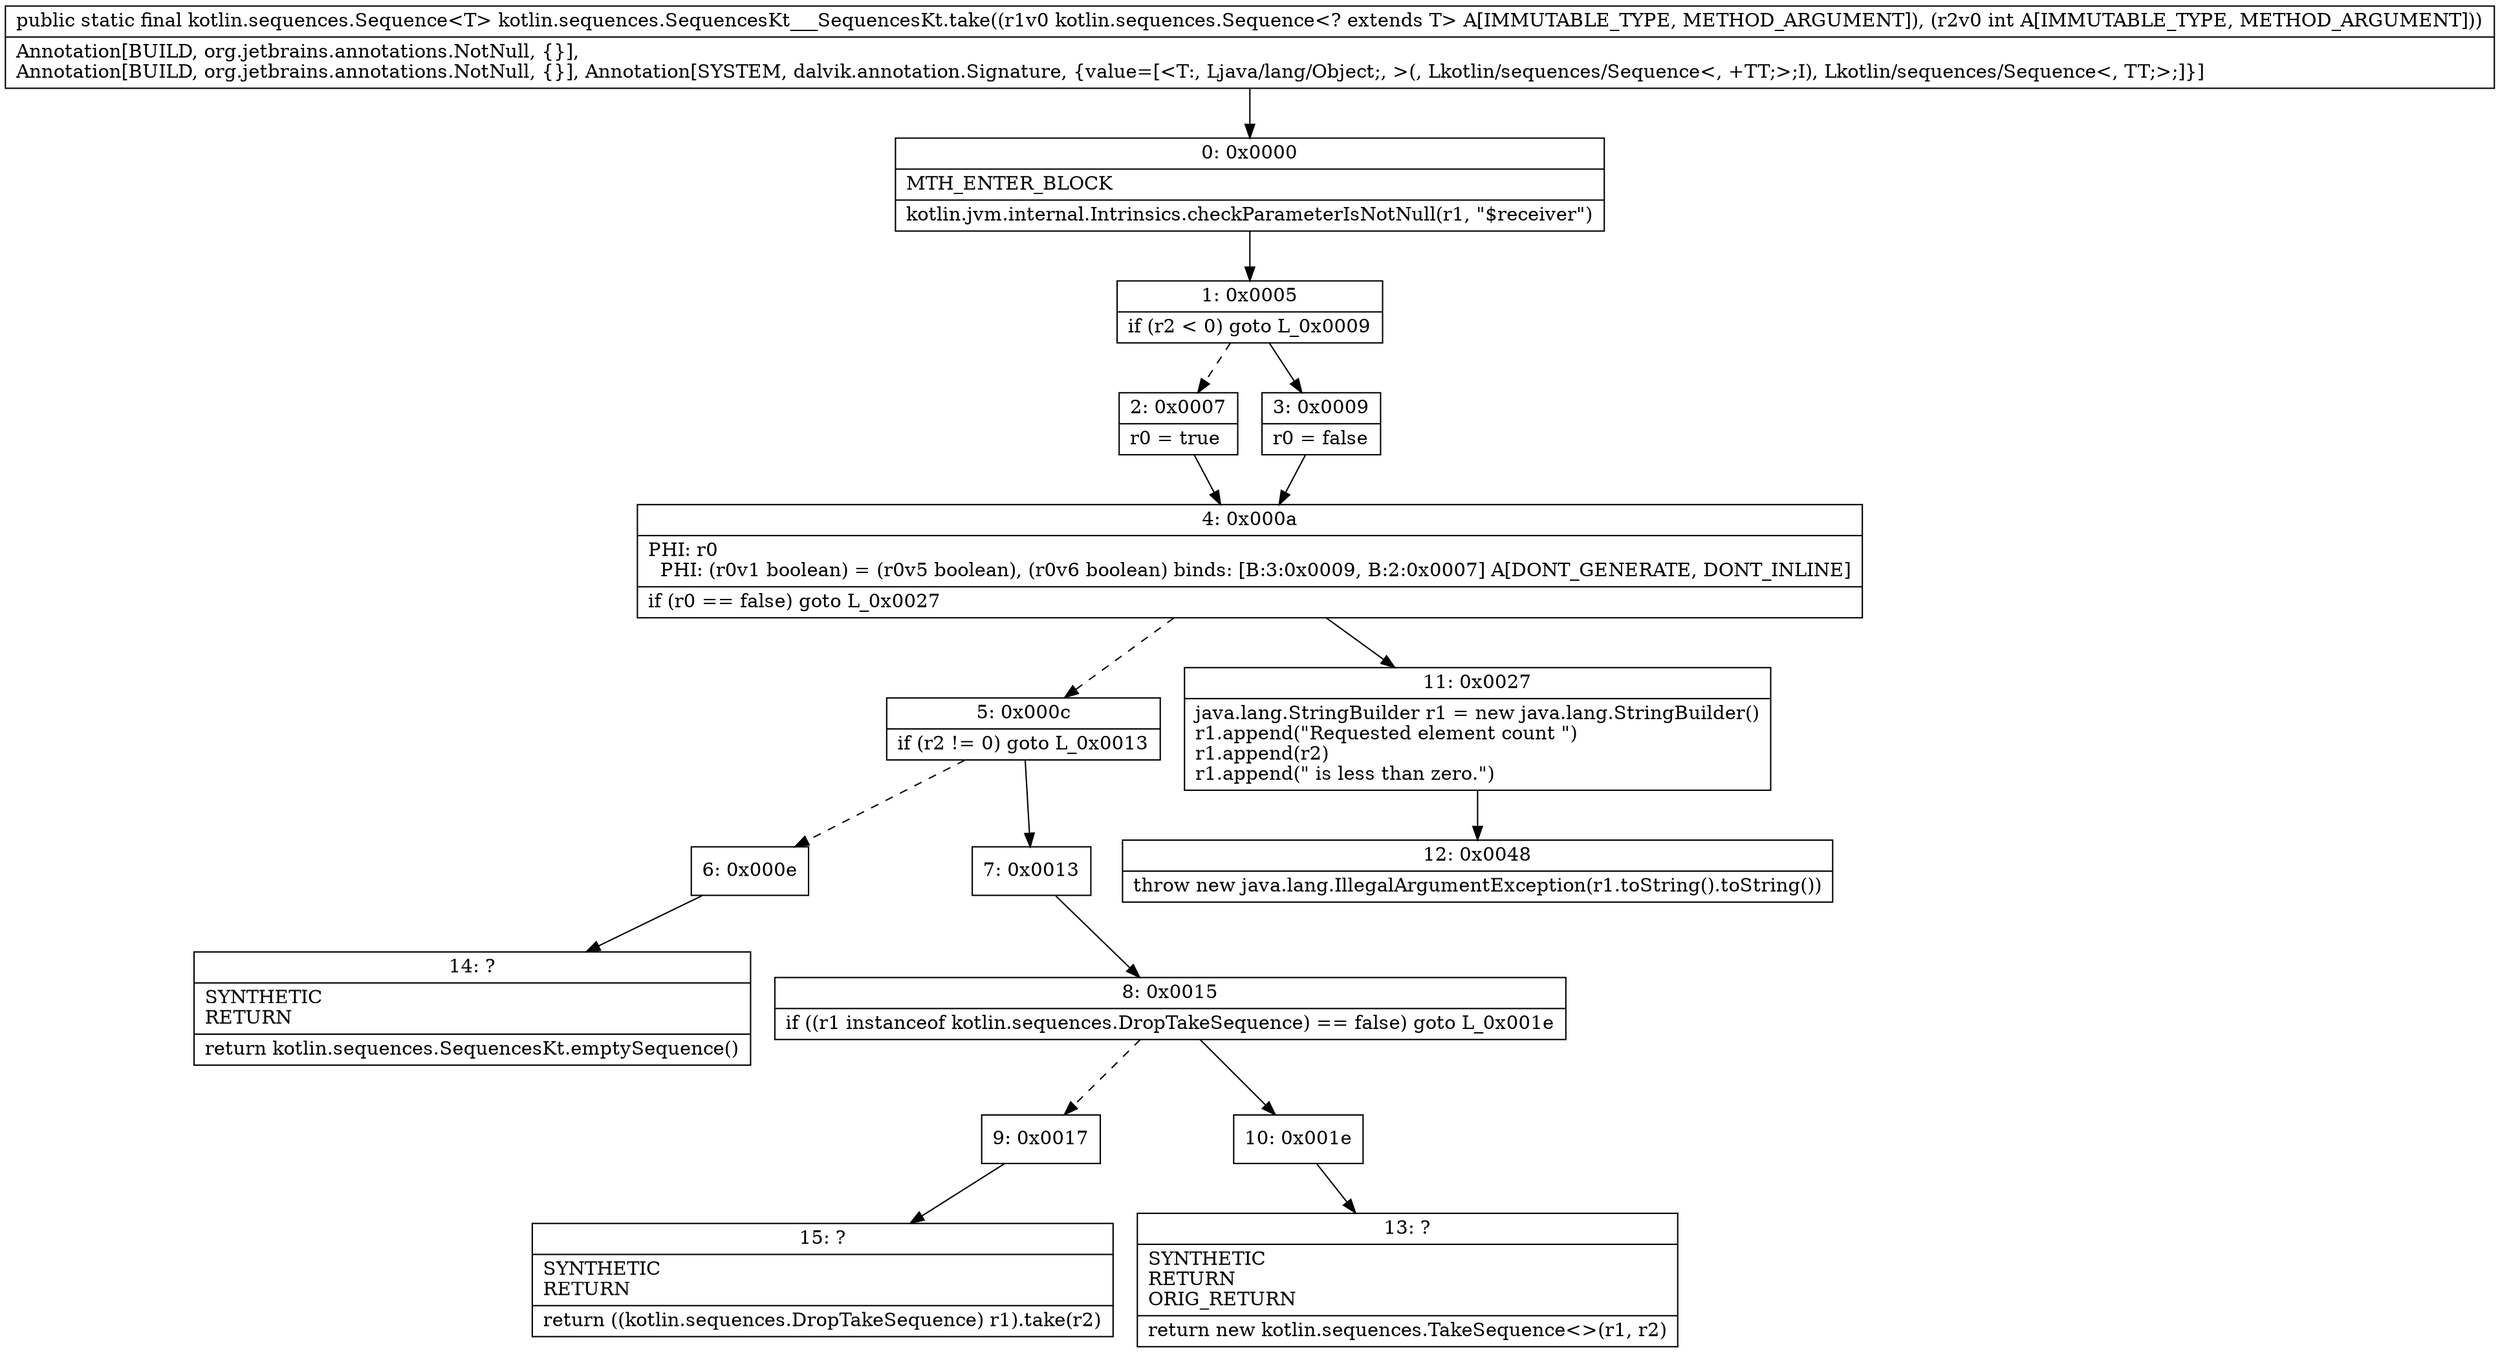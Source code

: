 digraph "CFG forkotlin.sequences.SequencesKt___SequencesKt.take(Lkotlin\/sequences\/Sequence;I)Lkotlin\/sequences\/Sequence;" {
Node_0 [shape=record,label="{0\:\ 0x0000|MTH_ENTER_BLOCK\l|kotlin.jvm.internal.Intrinsics.checkParameterIsNotNull(r1, \"$receiver\")\l}"];
Node_1 [shape=record,label="{1\:\ 0x0005|if (r2 \< 0) goto L_0x0009\l}"];
Node_2 [shape=record,label="{2\:\ 0x0007|r0 = true\l}"];
Node_3 [shape=record,label="{3\:\ 0x0009|r0 = false\l}"];
Node_4 [shape=record,label="{4\:\ 0x000a|PHI: r0 \l  PHI: (r0v1 boolean) = (r0v5 boolean), (r0v6 boolean) binds: [B:3:0x0009, B:2:0x0007] A[DONT_GENERATE, DONT_INLINE]\l|if (r0 == false) goto L_0x0027\l}"];
Node_5 [shape=record,label="{5\:\ 0x000c|if (r2 != 0) goto L_0x0013\l}"];
Node_6 [shape=record,label="{6\:\ 0x000e}"];
Node_7 [shape=record,label="{7\:\ 0x0013}"];
Node_8 [shape=record,label="{8\:\ 0x0015|if ((r1 instanceof kotlin.sequences.DropTakeSequence) == false) goto L_0x001e\l}"];
Node_9 [shape=record,label="{9\:\ 0x0017}"];
Node_10 [shape=record,label="{10\:\ 0x001e}"];
Node_11 [shape=record,label="{11\:\ 0x0027|java.lang.StringBuilder r1 = new java.lang.StringBuilder()\lr1.append(\"Requested element count \")\lr1.append(r2)\lr1.append(\" is less than zero.\")\l}"];
Node_12 [shape=record,label="{12\:\ 0x0048|throw new java.lang.IllegalArgumentException(r1.toString().toString())\l}"];
Node_13 [shape=record,label="{13\:\ ?|SYNTHETIC\lRETURN\lORIG_RETURN\l|return new kotlin.sequences.TakeSequence\<\>(r1, r2)\l}"];
Node_14 [shape=record,label="{14\:\ ?|SYNTHETIC\lRETURN\l|return kotlin.sequences.SequencesKt.emptySequence()\l}"];
Node_15 [shape=record,label="{15\:\ ?|SYNTHETIC\lRETURN\l|return ((kotlin.sequences.DropTakeSequence) r1).take(r2)\l}"];
MethodNode[shape=record,label="{public static final kotlin.sequences.Sequence\<T\> kotlin.sequences.SequencesKt___SequencesKt.take((r1v0 kotlin.sequences.Sequence\<? extends T\> A[IMMUTABLE_TYPE, METHOD_ARGUMENT]), (r2v0 int A[IMMUTABLE_TYPE, METHOD_ARGUMENT]))  | Annotation[BUILD, org.jetbrains.annotations.NotNull, \{\}], \lAnnotation[BUILD, org.jetbrains.annotations.NotNull, \{\}], Annotation[SYSTEM, dalvik.annotation.Signature, \{value=[\<T:, Ljava\/lang\/Object;, \>(, Lkotlin\/sequences\/Sequence\<, +TT;\>;I), Lkotlin\/sequences\/Sequence\<, TT;\>;]\}]\l}"];
MethodNode -> Node_0;
Node_0 -> Node_1;
Node_1 -> Node_2[style=dashed];
Node_1 -> Node_3;
Node_2 -> Node_4;
Node_3 -> Node_4;
Node_4 -> Node_5[style=dashed];
Node_4 -> Node_11;
Node_5 -> Node_6[style=dashed];
Node_5 -> Node_7;
Node_6 -> Node_14;
Node_7 -> Node_8;
Node_8 -> Node_9[style=dashed];
Node_8 -> Node_10;
Node_9 -> Node_15;
Node_10 -> Node_13;
Node_11 -> Node_12;
}

